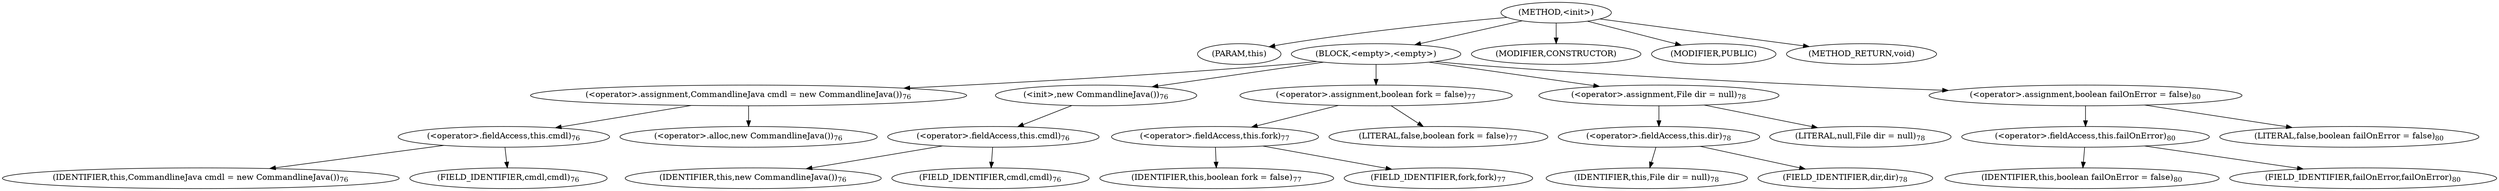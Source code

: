 digraph "&lt;init&gt;" {  
"672" [label = <(METHOD,&lt;init&gt;)> ]
"673" [label = <(PARAM,this)> ]
"674" [label = <(BLOCK,&lt;empty&gt;,&lt;empty&gt;)> ]
"675" [label = <(&lt;operator&gt;.assignment,CommandlineJava cmdl = new CommandlineJava())<SUB>76</SUB>> ]
"676" [label = <(&lt;operator&gt;.fieldAccess,this.cmdl)<SUB>76</SUB>> ]
"677" [label = <(IDENTIFIER,this,CommandlineJava cmdl = new CommandlineJava())<SUB>76</SUB>> ]
"678" [label = <(FIELD_IDENTIFIER,cmdl,cmdl)<SUB>76</SUB>> ]
"679" [label = <(&lt;operator&gt;.alloc,new CommandlineJava())<SUB>76</SUB>> ]
"680" [label = <(&lt;init&gt;,new CommandlineJava())<SUB>76</SUB>> ]
"681" [label = <(&lt;operator&gt;.fieldAccess,this.cmdl)<SUB>76</SUB>> ]
"682" [label = <(IDENTIFIER,this,new CommandlineJava())<SUB>76</SUB>> ]
"683" [label = <(FIELD_IDENTIFIER,cmdl,cmdl)<SUB>76</SUB>> ]
"684" [label = <(&lt;operator&gt;.assignment,boolean fork = false)<SUB>77</SUB>> ]
"685" [label = <(&lt;operator&gt;.fieldAccess,this.fork)<SUB>77</SUB>> ]
"686" [label = <(IDENTIFIER,this,boolean fork = false)<SUB>77</SUB>> ]
"687" [label = <(FIELD_IDENTIFIER,fork,fork)<SUB>77</SUB>> ]
"688" [label = <(LITERAL,false,boolean fork = false)<SUB>77</SUB>> ]
"689" [label = <(&lt;operator&gt;.assignment,File dir = null)<SUB>78</SUB>> ]
"690" [label = <(&lt;operator&gt;.fieldAccess,this.dir)<SUB>78</SUB>> ]
"691" [label = <(IDENTIFIER,this,File dir = null)<SUB>78</SUB>> ]
"692" [label = <(FIELD_IDENTIFIER,dir,dir)<SUB>78</SUB>> ]
"693" [label = <(LITERAL,null,File dir = null)<SUB>78</SUB>> ]
"694" [label = <(&lt;operator&gt;.assignment,boolean failOnError = false)<SUB>80</SUB>> ]
"695" [label = <(&lt;operator&gt;.fieldAccess,this.failOnError)<SUB>80</SUB>> ]
"696" [label = <(IDENTIFIER,this,boolean failOnError = false)<SUB>80</SUB>> ]
"697" [label = <(FIELD_IDENTIFIER,failOnError,failOnError)<SUB>80</SUB>> ]
"698" [label = <(LITERAL,false,boolean failOnError = false)<SUB>80</SUB>> ]
"699" [label = <(MODIFIER,CONSTRUCTOR)> ]
"700" [label = <(MODIFIER,PUBLIC)> ]
"701" [label = <(METHOD_RETURN,void)> ]
  "672" -> "673" 
  "672" -> "674" 
  "672" -> "699" 
  "672" -> "700" 
  "672" -> "701" 
  "674" -> "675" 
  "674" -> "680" 
  "674" -> "684" 
  "674" -> "689" 
  "674" -> "694" 
  "675" -> "676" 
  "675" -> "679" 
  "676" -> "677" 
  "676" -> "678" 
  "680" -> "681" 
  "681" -> "682" 
  "681" -> "683" 
  "684" -> "685" 
  "684" -> "688" 
  "685" -> "686" 
  "685" -> "687" 
  "689" -> "690" 
  "689" -> "693" 
  "690" -> "691" 
  "690" -> "692" 
  "694" -> "695" 
  "694" -> "698" 
  "695" -> "696" 
  "695" -> "697" 
}
